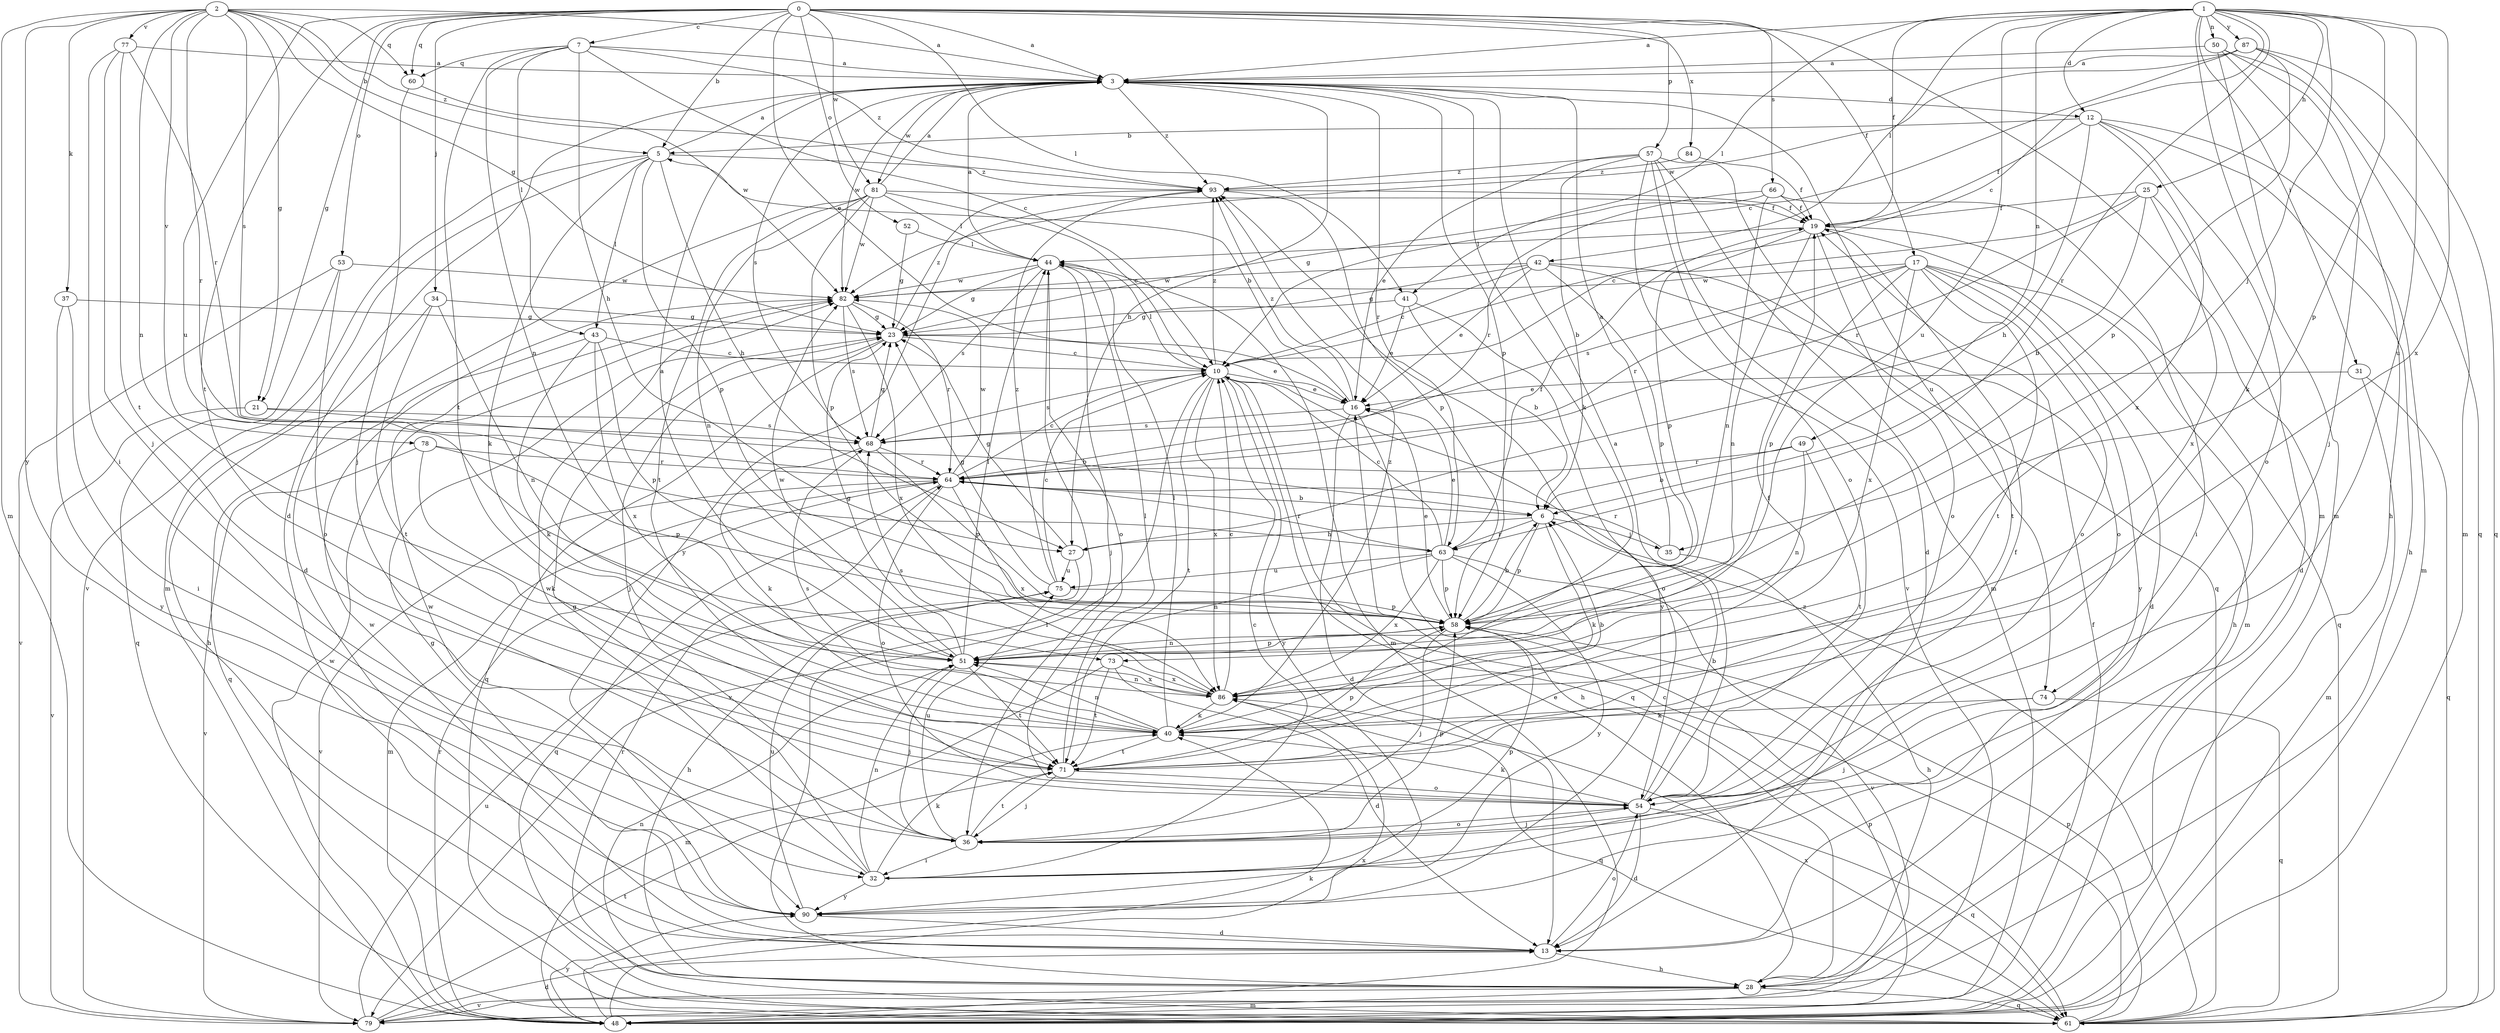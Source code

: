 strict digraph  {
0;
1;
2;
3;
5;
6;
7;
10;
12;
13;
16;
17;
19;
21;
23;
25;
27;
28;
31;
32;
34;
35;
36;
37;
40;
41;
42;
43;
44;
48;
49;
50;
51;
52;
53;
54;
57;
58;
60;
61;
63;
64;
66;
68;
71;
73;
74;
75;
77;
78;
79;
81;
82;
84;
86;
87;
90;
93;
0 -> 3  [label=a];
0 -> 5  [label=b];
0 -> 7  [label=c];
0 -> 16  [label=e];
0 -> 17  [label=f];
0 -> 21  [label=g];
0 -> 34  [label=j];
0 -> 41  [label=l];
0 -> 48  [label=m];
0 -> 52  [label=o];
0 -> 53  [label=o];
0 -> 57  [label=p];
0 -> 60  [label=q];
0 -> 66  [label=s];
0 -> 71  [label=t];
0 -> 73  [label=u];
0 -> 81  [label=w];
0 -> 84  [label=x];
1 -> 3  [label=a];
1 -> 10  [label=c];
1 -> 12  [label=d];
1 -> 19  [label=f];
1 -> 25  [label=h];
1 -> 31  [label=i];
1 -> 35  [label=j];
1 -> 41  [label=l];
1 -> 42  [label=l];
1 -> 48  [label=m];
1 -> 49  [label=n];
1 -> 50  [label=n];
1 -> 58  [label=p];
1 -> 63  [label=r];
1 -> 73  [label=u];
1 -> 74  [label=u];
1 -> 86  [label=x];
1 -> 87  [label=y];
2 -> 3  [label=a];
2 -> 5  [label=b];
2 -> 21  [label=g];
2 -> 23  [label=g];
2 -> 37  [label=k];
2 -> 48  [label=m];
2 -> 51  [label=n];
2 -> 60  [label=q];
2 -> 63  [label=r];
2 -> 68  [label=s];
2 -> 77  [label=v];
2 -> 78  [label=v];
2 -> 90  [label=y];
2 -> 93  [label=z];
3 -> 12  [label=d];
3 -> 13  [label=d];
3 -> 27  [label=h];
3 -> 40  [label=k];
3 -> 58  [label=p];
3 -> 63  [label=r];
3 -> 68  [label=s];
3 -> 74  [label=u];
3 -> 81  [label=w];
3 -> 82  [label=w];
3 -> 93  [label=z];
5 -> 3  [label=a];
5 -> 27  [label=h];
5 -> 40  [label=k];
5 -> 43  [label=l];
5 -> 48  [label=m];
5 -> 58  [label=p];
5 -> 79  [label=v];
5 -> 93  [label=z];
6 -> 27  [label=h];
6 -> 35  [label=j];
6 -> 40  [label=k];
6 -> 58  [label=p];
6 -> 63  [label=r];
7 -> 3  [label=a];
7 -> 10  [label=c];
7 -> 27  [label=h];
7 -> 43  [label=l];
7 -> 51  [label=n];
7 -> 60  [label=q];
7 -> 71  [label=t];
7 -> 93  [label=z];
10 -> 16  [label=e];
10 -> 44  [label=l];
10 -> 54  [label=o];
10 -> 61  [label=q];
10 -> 68  [label=s];
10 -> 71  [label=t];
10 -> 79  [label=v];
10 -> 86  [label=x];
10 -> 90  [label=y];
10 -> 93  [label=z];
12 -> 5  [label=b];
12 -> 19  [label=f];
12 -> 27  [label=h];
12 -> 28  [label=h];
12 -> 48  [label=m];
12 -> 54  [label=o];
12 -> 86  [label=x];
13 -> 23  [label=g];
13 -> 28  [label=h];
13 -> 54  [label=o];
13 -> 82  [label=w];
16 -> 5  [label=b];
16 -> 13  [label=d];
16 -> 28  [label=h];
16 -> 68  [label=s];
16 -> 93  [label=z];
17 -> 13  [label=d];
17 -> 28  [label=h];
17 -> 54  [label=o];
17 -> 58  [label=p];
17 -> 64  [label=r];
17 -> 68  [label=s];
17 -> 71  [label=t];
17 -> 82  [label=w];
17 -> 86  [label=x];
17 -> 90  [label=y];
19 -> 44  [label=l];
19 -> 48  [label=m];
19 -> 51  [label=n];
19 -> 54  [label=o];
19 -> 58  [label=p];
19 -> 61  [label=q];
21 -> 6  [label=b];
21 -> 68  [label=s];
21 -> 79  [label=v];
23 -> 10  [label=c];
23 -> 16  [label=e];
23 -> 36  [label=j];
23 -> 61  [label=q];
23 -> 93  [label=z];
25 -> 6  [label=b];
25 -> 10  [label=c];
25 -> 13  [label=d];
25 -> 19  [label=f];
25 -> 64  [label=r];
25 -> 86  [label=x];
27 -> 23  [label=g];
27 -> 28  [label=h];
27 -> 75  [label=u];
28 -> 16  [label=e];
28 -> 44  [label=l];
28 -> 48  [label=m];
28 -> 51  [label=n];
28 -> 61  [label=q];
28 -> 79  [label=v];
31 -> 16  [label=e];
31 -> 48  [label=m];
31 -> 61  [label=q];
32 -> 10  [label=c];
32 -> 19  [label=f];
32 -> 23  [label=g];
32 -> 40  [label=k];
32 -> 51  [label=n];
32 -> 58  [label=p];
32 -> 82  [label=w];
32 -> 90  [label=y];
34 -> 23  [label=g];
34 -> 28  [label=h];
34 -> 51  [label=n];
34 -> 71  [label=t];
35 -> 3  [label=a];
35 -> 28  [label=h];
35 -> 64  [label=r];
36 -> 32  [label=i];
36 -> 54  [label=o];
36 -> 58  [label=p];
36 -> 71  [label=t];
36 -> 75  [label=u];
37 -> 23  [label=g];
37 -> 32  [label=i];
37 -> 90  [label=y];
40 -> 6  [label=b];
40 -> 44  [label=l];
40 -> 51  [label=n];
40 -> 68  [label=s];
40 -> 71  [label=t];
40 -> 93  [label=z];
41 -> 6  [label=b];
41 -> 16  [label=e];
41 -> 23  [label=g];
41 -> 90  [label=y];
42 -> 10  [label=c];
42 -> 16  [label=e];
42 -> 23  [label=g];
42 -> 54  [label=o];
42 -> 58  [label=p];
42 -> 71  [label=t];
42 -> 82  [label=w];
43 -> 10  [label=c];
43 -> 40  [label=k];
43 -> 58  [label=p];
43 -> 61  [label=q];
43 -> 86  [label=x];
44 -> 3  [label=a];
44 -> 23  [label=g];
44 -> 36  [label=j];
44 -> 48  [label=m];
44 -> 54  [label=o];
44 -> 68  [label=s];
44 -> 82  [label=w];
48 -> 40  [label=k];
48 -> 58  [label=p];
48 -> 64  [label=r];
48 -> 82  [label=w];
48 -> 86  [label=x];
48 -> 90  [label=y];
49 -> 6  [label=b];
49 -> 51  [label=n];
49 -> 64  [label=r];
49 -> 71  [label=t];
50 -> 3  [label=a];
50 -> 28  [label=h];
50 -> 36  [label=j];
50 -> 40  [label=k];
50 -> 61  [label=q];
51 -> 3  [label=a];
51 -> 23  [label=g];
51 -> 36  [label=j];
51 -> 44  [label=l];
51 -> 58  [label=p];
51 -> 71  [label=t];
51 -> 82  [label=w];
51 -> 86  [label=x];
52 -> 23  [label=g];
52 -> 44  [label=l];
53 -> 54  [label=o];
53 -> 61  [label=q];
53 -> 79  [label=v];
53 -> 82  [label=w];
54 -> 3  [label=a];
54 -> 6  [label=b];
54 -> 13  [label=d];
54 -> 36  [label=j];
54 -> 40  [label=k];
54 -> 61  [label=q];
57 -> 6  [label=b];
57 -> 13  [label=d];
57 -> 16  [label=e];
57 -> 48  [label=m];
57 -> 54  [label=o];
57 -> 61  [label=q];
57 -> 79  [label=v];
57 -> 93  [label=z];
58 -> 6  [label=b];
58 -> 16  [label=e];
58 -> 36  [label=j];
58 -> 51  [label=n];
60 -> 36  [label=j];
60 -> 82  [label=w];
61 -> 10  [label=c];
61 -> 58  [label=p];
61 -> 64  [label=r];
61 -> 86  [label=x];
61 -> 93  [label=z];
63 -> 10  [label=c];
63 -> 16  [label=e];
63 -> 19  [label=f];
63 -> 51  [label=n];
63 -> 58  [label=p];
63 -> 64  [label=r];
63 -> 75  [label=u];
63 -> 79  [label=v];
63 -> 86  [label=x];
63 -> 90  [label=y];
64 -> 6  [label=b];
64 -> 10  [label=c];
64 -> 48  [label=m];
64 -> 54  [label=o];
64 -> 61  [label=q];
64 -> 79  [label=v];
64 -> 82  [label=w];
64 -> 86  [label=x];
66 -> 19  [label=f];
66 -> 23  [label=g];
66 -> 32  [label=i];
66 -> 51  [label=n];
66 -> 64  [label=r];
68 -> 23  [label=g];
68 -> 40  [label=k];
68 -> 58  [label=p];
68 -> 64  [label=r];
71 -> 19  [label=f];
71 -> 36  [label=j];
71 -> 44  [label=l];
71 -> 54  [label=o];
71 -> 58  [label=p];
73 -> 13  [label=d];
73 -> 48  [label=m];
73 -> 71  [label=t];
73 -> 86  [label=x];
74 -> 36  [label=j];
74 -> 40  [label=k];
74 -> 61  [label=q];
75 -> 10  [label=c];
75 -> 23  [label=g];
75 -> 58  [label=p];
75 -> 93  [label=z];
77 -> 3  [label=a];
77 -> 32  [label=i];
77 -> 36  [label=j];
77 -> 64  [label=r];
77 -> 71  [label=t];
78 -> 40  [label=k];
78 -> 58  [label=p];
78 -> 64  [label=r];
78 -> 79  [label=v];
79 -> 13  [label=d];
79 -> 19  [label=f];
79 -> 71  [label=t];
79 -> 75  [label=u];
81 -> 3  [label=a];
81 -> 10  [label=c];
81 -> 13  [label=d];
81 -> 19  [label=f];
81 -> 44  [label=l];
81 -> 51  [label=n];
81 -> 58  [label=p];
81 -> 71  [label=t];
81 -> 82  [label=w];
82 -> 23  [label=g];
82 -> 64  [label=r];
82 -> 68  [label=s];
82 -> 86  [label=x];
84 -> 19  [label=f];
84 -> 93  [label=z];
86 -> 10  [label=c];
86 -> 40  [label=k];
86 -> 51  [label=n];
86 -> 61  [label=q];
86 -> 68  [label=s];
87 -> 3  [label=a];
87 -> 10  [label=c];
87 -> 48  [label=m];
87 -> 58  [label=p];
87 -> 61  [label=q];
87 -> 82  [label=w];
90 -> 13  [label=d];
90 -> 75  [label=u];
90 -> 82  [label=w];
93 -> 19  [label=f];
93 -> 58  [label=p];
93 -> 90  [label=y];
}
